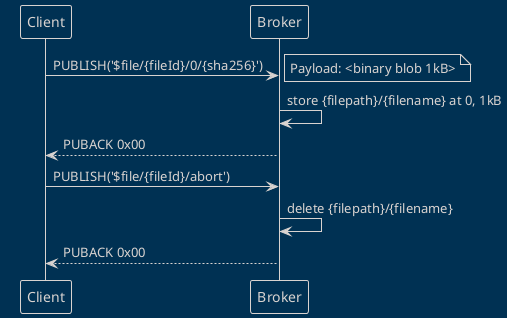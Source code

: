 @startuml
!theme blueprint
Client -> Broker: PUBLISH('$file/{fileId}/0/{sha256}')
note right
Payload: <binary blob 1kB>
end note
Broker -> Broker: store {filepath}/{filename} at 0, 1kB
Broker --> Client: PUBACK 0x00
Client -> Broker: PUBLISH('$file/{fileId}/abort')
Broker -> Broker: delete {filepath}/{filename}
Broker --> Client: PUBACK 0x00
@enduml
